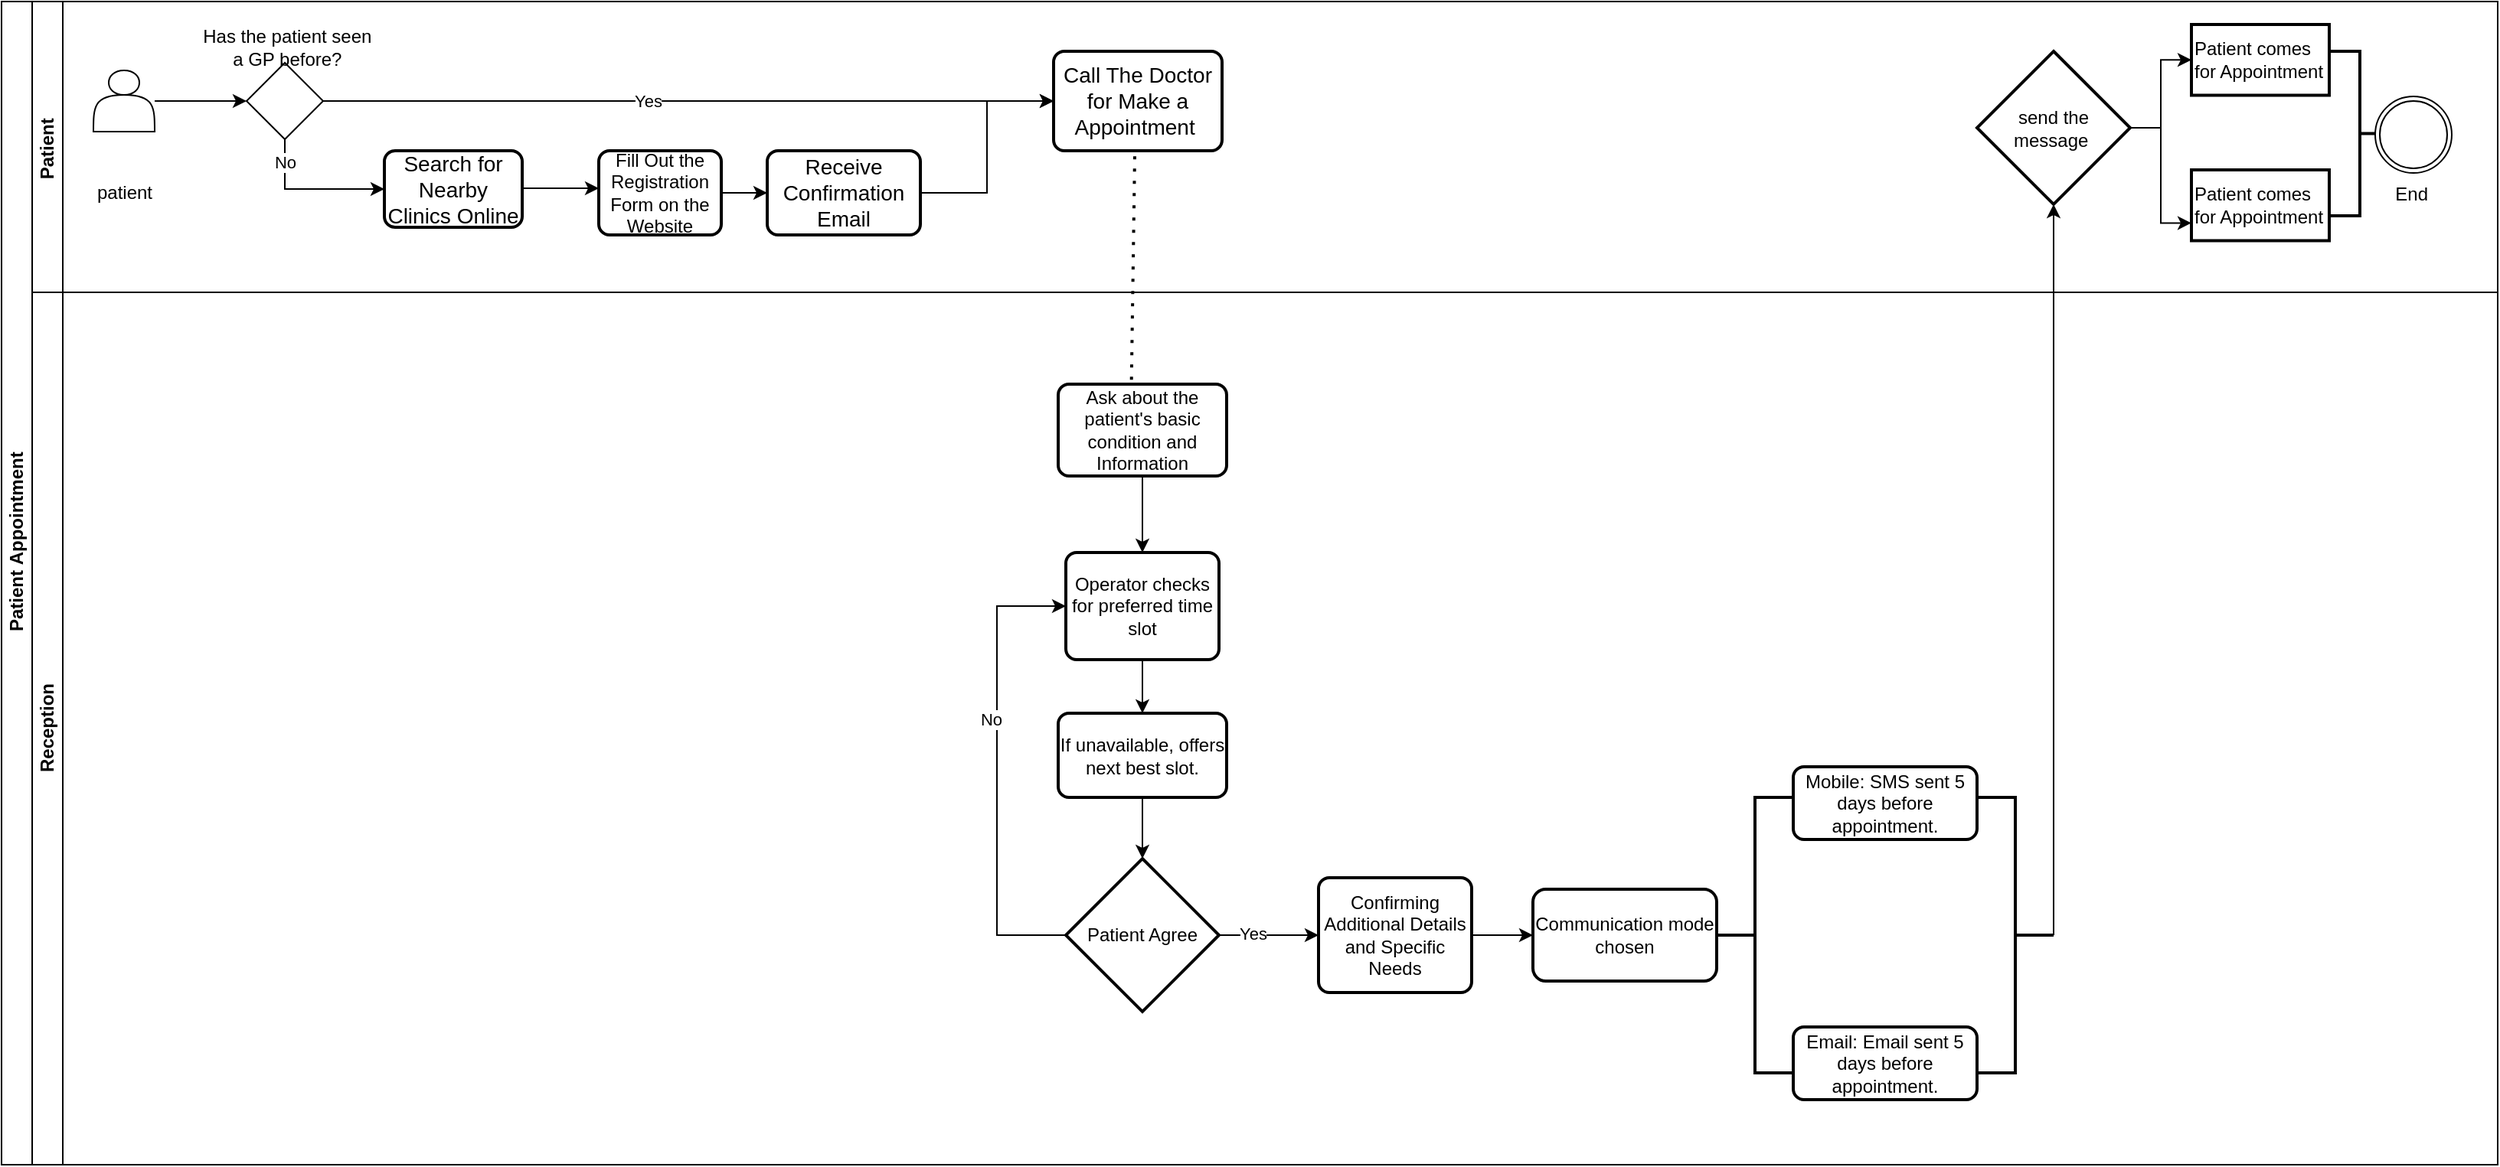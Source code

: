 <mxfile version="24.7.5">
  <diagram id="prtHgNgQTEPvFCAcTncT" name="Page-1">
    <mxGraphModel dx="1198" dy="778" grid="1" gridSize="10" guides="1" tooltips="1" connect="1" arrows="1" fold="1" page="1" pageScale="1" pageWidth="1654" pageHeight="2336" math="0" shadow="0">
      <root>
        <mxCell id="0" />
        <mxCell id="1" parent="0" />
        <mxCell id="dNxyNK7c78bLwvsdeMH5-19" value="&amp;nbsp; &amp;nbsp; &amp;nbsp; &amp;nbsp; &amp;nbsp; &amp;nbsp; &amp;nbsp; &amp;nbsp; &amp;nbsp;Patient&amp;nbsp;&lt;span style=&quot;background-color: initial;&quot;&gt;Appointment&amp;nbsp;&lt;/span&gt;" style="swimlane;html=1;childLayout=stackLayout;resizeParent=1;resizeParentMax=0;horizontal=0;startSize=20;horizontalStack=0;" parent="1" vertex="1">
          <mxGeometry x="20" y="100" width="1630" height="760" as="geometry" />
        </mxCell>
        <mxCell id="dNxyNK7c78bLwvsdeMH5-20" value="Patient&amp;nbsp;" style="swimlane;html=1;startSize=20;horizontal=0;" parent="dNxyNK7c78bLwvsdeMH5-19" vertex="1">
          <mxGeometry x="20" width="1610" height="190" as="geometry" />
        </mxCell>
        <mxCell id="UP25xcC5SBSHYGVBrl4b-18" style="edgeStyle=orthogonalEdgeStyle;rounded=0;orthogonalLoop=1;jettySize=auto;html=1;" edge="1" parent="dNxyNK7c78bLwvsdeMH5-20" source="UP25xcC5SBSHYGVBrl4b-8" target="UP25xcC5SBSHYGVBrl4b-17">
          <mxGeometry relative="1" as="geometry" />
        </mxCell>
        <mxCell id="UP25xcC5SBSHYGVBrl4b-8" value="" style="shape=actor;whiteSpace=wrap;html=1;" vertex="1" parent="dNxyNK7c78bLwvsdeMH5-20">
          <mxGeometry x="40" y="45" width="40" height="40" as="geometry" />
        </mxCell>
        <mxCell id="UP25xcC5SBSHYGVBrl4b-10" value="patient" style="text;html=1;align=center;verticalAlign=middle;resizable=0;points=[];autosize=1;strokeColor=none;fillColor=none;" vertex="1" parent="dNxyNK7c78bLwvsdeMH5-20">
          <mxGeometry x="30" y="110" width="60" height="30" as="geometry" />
        </mxCell>
        <mxCell id="UP25xcC5SBSHYGVBrl4b-25" style="edgeStyle=orthogonalEdgeStyle;rounded=0;orthogonalLoop=1;jettySize=auto;html=1;entryX=0;entryY=0.5;entryDx=0;entryDy=0;" edge="1" parent="dNxyNK7c78bLwvsdeMH5-20" source="UP25xcC5SBSHYGVBrl4b-17" target="UP25xcC5SBSHYGVBrl4b-13">
          <mxGeometry relative="1" as="geometry" />
        </mxCell>
        <mxCell id="UP25xcC5SBSHYGVBrl4b-26" value="Yes" style="edgeLabel;html=1;align=center;verticalAlign=middle;resizable=0;points=[];" vertex="1" connectable="0" parent="UP25xcC5SBSHYGVBrl4b-25">
          <mxGeometry x="-0.113" relative="1" as="geometry">
            <mxPoint as="offset" />
          </mxGeometry>
        </mxCell>
        <mxCell id="UP25xcC5SBSHYGVBrl4b-146" style="edgeStyle=orthogonalEdgeStyle;rounded=0;orthogonalLoop=1;jettySize=auto;html=1;entryX=0;entryY=0.5;entryDx=0;entryDy=0;" edge="1" parent="dNxyNK7c78bLwvsdeMH5-20" source="UP25xcC5SBSHYGVBrl4b-17" target="UP25xcC5SBSHYGVBrl4b-103">
          <mxGeometry relative="1" as="geometry">
            <Array as="points">
              <mxPoint x="165" y="123" />
            </Array>
          </mxGeometry>
        </mxCell>
        <mxCell id="UP25xcC5SBSHYGVBrl4b-147" value="No" style="edgeLabel;html=1;align=center;verticalAlign=middle;resizable=0;points=[];" vertex="1" connectable="0" parent="UP25xcC5SBSHYGVBrl4b-146">
          <mxGeometry x="-0.707" y="4" relative="1" as="geometry">
            <mxPoint x="-4" as="offset" />
          </mxGeometry>
        </mxCell>
        <mxCell id="UP25xcC5SBSHYGVBrl4b-17" value="" style="points=[[0.25,0.25,0],[0.5,0,0],[0.75,0.25,0],[1,0.5,0],[0.75,0.75,0],[0.5,1,0],[0.25,0.75,0],[0,0.5,0]];shape=mxgraph.bpmn.gateway2;html=1;verticalLabelPosition=bottom;labelBackgroundColor=#ffffff;verticalAlign=top;align=center;perimeter=rhombusPerimeter;outlineConnect=0;outline=none;symbol=none;" vertex="1" parent="dNxyNK7c78bLwvsdeMH5-20">
          <mxGeometry x="140" y="40" width="50" height="50" as="geometry" />
        </mxCell>
        <mxCell id="UP25xcC5SBSHYGVBrl4b-21" value="&lt;span style=&quot;text-wrap: nowrap; background-color: rgb(255, 255, 255);&quot;&gt;&amp;nbsp;Has the patient seen&lt;/span&gt;&lt;div style=&quot;text-wrap: nowrap;&quot;&gt;&amp;nbsp;a GP before?&lt;/div&gt;" style="text;html=1;align=center;verticalAlign=middle;whiteSpace=wrap;rounded=0;" vertex="1" parent="dNxyNK7c78bLwvsdeMH5-20">
          <mxGeometry x="100" y="15" width="130" height="30" as="geometry" />
        </mxCell>
        <mxCell id="UP25xcC5SBSHYGVBrl4b-13" value="&lt;font style=&quot;font-size: 14px;&quot;&gt;Call The Doctor for Make a Appointment&amp;nbsp;&lt;/font&gt;" style="rounded=1;whiteSpace=wrap;html=1;absoluteArcSize=1;arcSize=14;strokeWidth=2;" vertex="1" parent="dNxyNK7c78bLwvsdeMH5-20">
          <mxGeometry x="667" y="32.5" width="110" height="65" as="geometry" />
        </mxCell>
        <mxCell id="UP25xcC5SBSHYGVBrl4b-103" value="&lt;font style=&quot;font-size: 14px;&quot;&gt;Search for Nearby Clinics Online&lt;/font&gt;" style="rounded=1;whiteSpace=wrap;html=1;absoluteArcSize=1;arcSize=14;strokeWidth=2;" vertex="1" parent="dNxyNK7c78bLwvsdeMH5-20">
          <mxGeometry x="230" y="97.5" width="90" height="50" as="geometry" />
        </mxCell>
        <mxCell id="UP25xcC5SBSHYGVBrl4b-149" style="edgeStyle=orthogonalEdgeStyle;rounded=0;orthogonalLoop=1;jettySize=auto;html=1;" edge="1" parent="dNxyNK7c78bLwvsdeMH5-20" source="UP25xcC5SBSHYGVBrl4b-104" target="UP25xcC5SBSHYGVBrl4b-148">
          <mxGeometry relative="1" as="geometry" />
        </mxCell>
        <mxCell id="UP25xcC5SBSHYGVBrl4b-104" value="&lt;font style=&quot;font-size: 12px;&quot;&gt;Fill Out the Registration Form on the Website&lt;/font&gt;" style="rounded=1;whiteSpace=wrap;html=1;absoluteArcSize=1;arcSize=14;strokeWidth=2;" vertex="1" parent="dNxyNK7c78bLwvsdeMH5-20">
          <mxGeometry x="370" y="97.5" width="80" height="55" as="geometry" />
        </mxCell>
        <mxCell id="UP25xcC5SBSHYGVBrl4b-145" style="edgeStyle=orthogonalEdgeStyle;rounded=0;orthogonalLoop=1;jettySize=auto;html=1;" edge="1" parent="dNxyNK7c78bLwvsdeMH5-20" source="UP25xcC5SBSHYGVBrl4b-103">
          <mxGeometry relative="1" as="geometry">
            <mxPoint x="370" y="122" as="targetPoint" />
          </mxGeometry>
        </mxCell>
        <mxCell id="UP25xcC5SBSHYGVBrl4b-150" style="edgeStyle=orthogonalEdgeStyle;rounded=0;orthogonalLoop=1;jettySize=auto;html=1;" edge="1" parent="dNxyNK7c78bLwvsdeMH5-20" source="UP25xcC5SBSHYGVBrl4b-148" target="UP25xcC5SBSHYGVBrl4b-13">
          <mxGeometry relative="1" as="geometry" />
        </mxCell>
        <mxCell id="UP25xcC5SBSHYGVBrl4b-148" value="&lt;font style=&quot;font-size: 14px;&quot;&gt;Receive Confirmation Email&lt;/font&gt;" style="rounded=1;whiteSpace=wrap;html=1;absoluteArcSize=1;arcSize=14;strokeWidth=2;" vertex="1" parent="dNxyNK7c78bLwvsdeMH5-20">
          <mxGeometry x="480" y="97.5" width="100" height="55" as="geometry" />
        </mxCell>
        <mxCell id="UP25xcC5SBSHYGVBrl4b-154" value="" style="endArrow=none;dashed=1;html=1;dashPattern=1 3;strokeWidth=2;rounded=0;exitX=0.435;exitY=-0.048;exitDx=0;exitDy=0;exitPerimeter=0;" edge="1" parent="dNxyNK7c78bLwvsdeMH5-20" source="UP25xcC5SBSHYGVBrl4b-151">
          <mxGeometry width="50" height="50" relative="1" as="geometry">
            <mxPoint x="670" y="150" as="sourcePoint" />
            <mxPoint x="720" y="100" as="targetPoint" />
          </mxGeometry>
        </mxCell>
        <mxCell id="UP25xcC5SBSHYGVBrl4b-190" value="Patient comes for Appointment" style="whiteSpace=wrap;html=1;align=left;strokeWidth=2;pointerEvents=1;" vertex="1" parent="dNxyNK7c78bLwvsdeMH5-20">
          <mxGeometry x="1410" y="15" width="90" height="46.25" as="geometry" />
        </mxCell>
        <mxCell id="UP25xcC5SBSHYGVBrl4b-192" value="Patient comes for Appointment" style="whiteSpace=wrap;html=1;align=left;strokeWidth=2;pointerEvents=1;" vertex="1" parent="dNxyNK7c78bLwvsdeMH5-20">
          <mxGeometry x="1410" y="110" width="90" height="46.25" as="geometry" />
        </mxCell>
        <mxCell id="UP25xcC5SBSHYGVBrl4b-197" style="edgeStyle=orthogonalEdgeStyle;rounded=0;orthogonalLoop=1;jettySize=auto;html=1;" edge="1" parent="dNxyNK7c78bLwvsdeMH5-20" source="UP25xcC5SBSHYGVBrl4b-195" target="UP25xcC5SBSHYGVBrl4b-190">
          <mxGeometry relative="1" as="geometry" />
        </mxCell>
        <mxCell id="UP25xcC5SBSHYGVBrl4b-198" style="edgeStyle=orthogonalEdgeStyle;rounded=0;orthogonalLoop=1;jettySize=auto;html=1;entryX=0;entryY=0.75;entryDx=0;entryDy=0;" edge="1" parent="dNxyNK7c78bLwvsdeMH5-20" source="UP25xcC5SBSHYGVBrl4b-195" target="UP25xcC5SBSHYGVBrl4b-192">
          <mxGeometry relative="1" as="geometry" />
        </mxCell>
        <mxCell id="UP25xcC5SBSHYGVBrl4b-195" value="send the message&amp;nbsp;" style="strokeWidth=2;html=1;shape=mxgraph.flowchart.decision;whiteSpace=wrap;" vertex="1" parent="dNxyNK7c78bLwvsdeMH5-20">
          <mxGeometry x="1270" y="32.5" width="100" height="100" as="geometry" />
        </mxCell>
        <mxCell id="UP25xcC5SBSHYGVBrl4b-199" value="" style="strokeWidth=2;html=1;shape=mxgraph.flowchart.annotation_2;align=left;labelPosition=right;pointerEvents=1;direction=west;" vertex="1" parent="dNxyNK7c78bLwvsdeMH5-20">
          <mxGeometry x="1500" y="32.5" width="40" height="107.5" as="geometry" />
        </mxCell>
        <mxCell id="UP25xcC5SBSHYGVBrl4b-200" value="End&amp;nbsp;" style="points=[[0.145,0.145,0],[0.5,0,0],[0.855,0.145,0],[1,0.5,0],[0.855,0.855,0],[0.5,1,0],[0.145,0.855,0],[0,0.5,0]];shape=mxgraph.bpmn.event;html=1;verticalLabelPosition=bottom;labelBackgroundColor=#ffffff;verticalAlign=top;align=center;perimeter=ellipsePerimeter;outlineConnect=0;aspect=fixed;outline=throwing;symbol=general;" vertex="1" parent="dNxyNK7c78bLwvsdeMH5-20">
          <mxGeometry x="1530" y="62" width="50" height="50" as="geometry" />
        </mxCell>
        <mxCell id="dNxyNK7c78bLwvsdeMH5-21" value="Reception" style="swimlane;html=1;startSize=20;horizontal=0;" parent="dNxyNK7c78bLwvsdeMH5-19" vertex="1">
          <mxGeometry x="20" y="190" width="1610" height="570" as="geometry" />
        </mxCell>
        <mxCell id="UP25xcC5SBSHYGVBrl4b-155" style="edgeStyle=orthogonalEdgeStyle;rounded=0;orthogonalLoop=1;jettySize=auto;html=1;" edge="1" parent="dNxyNK7c78bLwvsdeMH5-21" source="UP25xcC5SBSHYGVBrl4b-151" target="UP25xcC5SBSHYGVBrl4b-153">
          <mxGeometry relative="1" as="geometry" />
        </mxCell>
        <mxCell id="UP25xcC5SBSHYGVBrl4b-151" value="Ask about the patient&#39;s basic condition and Information" style="rounded=1;whiteSpace=wrap;html=1;absoluteArcSize=1;arcSize=14;strokeWidth=2;" vertex="1" parent="dNxyNK7c78bLwvsdeMH5-21">
          <mxGeometry x="670" y="60" width="110" height="60" as="geometry" />
        </mxCell>
        <mxCell id="UP25xcC5SBSHYGVBrl4b-170" style="edgeStyle=orthogonalEdgeStyle;rounded=0;orthogonalLoop=1;jettySize=auto;html=1;entryX=0.5;entryY=0;entryDx=0;entryDy=0;" edge="1" parent="dNxyNK7c78bLwvsdeMH5-21" source="UP25xcC5SBSHYGVBrl4b-153" target="UP25xcC5SBSHYGVBrl4b-156">
          <mxGeometry relative="1" as="geometry" />
        </mxCell>
        <mxCell id="UP25xcC5SBSHYGVBrl4b-153" value="Operator checks for preferred time slot" style="rounded=1;whiteSpace=wrap;html=1;absoluteArcSize=1;arcSize=14;strokeWidth=2;" vertex="1" parent="dNxyNK7c78bLwvsdeMH5-21">
          <mxGeometry x="675" y="170" width="100" height="70" as="geometry" />
        </mxCell>
        <mxCell id="UP25xcC5SBSHYGVBrl4b-156" value="If unavailable, offers next best slot." style="rounded=1;whiteSpace=wrap;html=1;absoluteArcSize=1;arcSize=14;strokeWidth=2;" vertex="1" parent="dNxyNK7c78bLwvsdeMH5-21">
          <mxGeometry x="670" y="275" width="110" height="55" as="geometry" />
        </mxCell>
        <mxCell id="UP25xcC5SBSHYGVBrl4b-173" style="edgeStyle=orthogonalEdgeStyle;rounded=0;orthogonalLoop=1;jettySize=auto;html=1;entryX=0;entryY=0.5;entryDx=0;entryDy=0;exitX=0;exitY=0.5;exitDx=0;exitDy=0;exitPerimeter=0;" edge="1" parent="dNxyNK7c78bLwvsdeMH5-21" source="UP25xcC5SBSHYGVBrl4b-158" target="UP25xcC5SBSHYGVBrl4b-153">
          <mxGeometry relative="1" as="geometry">
            <Array as="points">
              <mxPoint x="630" y="420" />
              <mxPoint x="630" y="205" />
            </Array>
          </mxGeometry>
        </mxCell>
        <mxCell id="UP25xcC5SBSHYGVBrl4b-174" value="No" style="edgeLabel;html=1;align=center;verticalAlign=middle;resizable=0;points=[];" vertex="1" connectable="0" parent="UP25xcC5SBSHYGVBrl4b-173">
          <mxGeometry x="0.224" y="4" relative="1" as="geometry">
            <mxPoint as="offset" />
          </mxGeometry>
        </mxCell>
        <mxCell id="UP25xcC5SBSHYGVBrl4b-158" value="Patient Agree" style="strokeWidth=2;html=1;shape=mxgraph.flowchart.decision;whiteSpace=wrap;" vertex="1" parent="dNxyNK7c78bLwvsdeMH5-21">
          <mxGeometry x="675" y="370" width="100" height="100" as="geometry" />
        </mxCell>
        <mxCell id="UP25xcC5SBSHYGVBrl4b-159" style="edgeStyle=orthogonalEdgeStyle;rounded=0;orthogonalLoop=1;jettySize=auto;html=1;entryX=0.5;entryY=0;entryDx=0;entryDy=0;entryPerimeter=0;" edge="1" parent="dNxyNK7c78bLwvsdeMH5-21" source="UP25xcC5SBSHYGVBrl4b-156" target="UP25xcC5SBSHYGVBrl4b-158">
          <mxGeometry relative="1" as="geometry" />
        </mxCell>
        <mxCell id="UP25xcC5SBSHYGVBrl4b-166" value="" style="edgeStyle=orthogonalEdgeStyle;rounded=0;orthogonalLoop=1;jettySize=auto;html=1;" edge="1" parent="dNxyNK7c78bLwvsdeMH5-21" source="UP25xcC5SBSHYGVBrl4b-163" target="UP25xcC5SBSHYGVBrl4b-165">
          <mxGeometry relative="1" as="geometry" />
        </mxCell>
        <mxCell id="UP25xcC5SBSHYGVBrl4b-165" value="Communication mode chosen" style="whiteSpace=wrap;html=1;rounded=1;arcSize=14;strokeWidth=2;" vertex="1" parent="dNxyNK7c78bLwvsdeMH5-21">
          <mxGeometry x="980" y="390" width="120" height="60" as="geometry" />
        </mxCell>
        <mxCell id="UP25xcC5SBSHYGVBrl4b-167" value="" style="strokeWidth=2;html=1;shape=mxgraph.flowchart.annotation_2;align=left;labelPosition=right;pointerEvents=1;" vertex="1" parent="dNxyNK7c78bLwvsdeMH5-21">
          <mxGeometry x="1100" y="330" width="50" height="180" as="geometry" />
        </mxCell>
        <mxCell id="UP25xcC5SBSHYGVBrl4b-171" value="" style="edgeStyle=orthogonalEdgeStyle;rounded=0;orthogonalLoop=1;jettySize=auto;html=1;" edge="1" parent="dNxyNK7c78bLwvsdeMH5-21" source="UP25xcC5SBSHYGVBrl4b-158" target="UP25xcC5SBSHYGVBrl4b-163">
          <mxGeometry relative="1" as="geometry">
            <mxPoint x="1250" y="495" as="targetPoint" />
            <mxPoint x="960" y="618" as="sourcePoint" />
          </mxGeometry>
        </mxCell>
        <mxCell id="UP25xcC5SBSHYGVBrl4b-172" value="Yes" style="edgeLabel;html=1;align=center;verticalAlign=middle;resizable=0;points=[];" vertex="1" connectable="0" parent="UP25xcC5SBSHYGVBrl4b-171">
          <mxGeometry x="-0.323" y="1" relative="1" as="geometry">
            <mxPoint as="offset" />
          </mxGeometry>
        </mxCell>
        <mxCell id="UP25xcC5SBSHYGVBrl4b-163" value="Confirming Additional Details and Specific Needs" style="rounded=1;whiteSpace=wrap;html=1;absoluteArcSize=1;arcSize=14;strokeWidth=2;" vertex="1" parent="dNxyNK7c78bLwvsdeMH5-21">
          <mxGeometry x="840" y="382.5" width="100" height="75" as="geometry" />
        </mxCell>
        <mxCell id="UP25xcC5SBSHYGVBrl4b-178" value="Mobile: SMS sent 5 days before appointment." style="rounded=1;whiteSpace=wrap;html=1;absoluteArcSize=1;arcSize=14;strokeWidth=2;" vertex="1" parent="dNxyNK7c78bLwvsdeMH5-21">
          <mxGeometry x="1150" y="310" width="120" height="47.5" as="geometry" />
        </mxCell>
        <mxCell id="UP25xcC5SBSHYGVBrl4b-179" value="Email: Email sent 5 days before appointment." style="rounded=1;whiteSpace=wrap;html=1;absoluteArcSize=1;arcSize=14;strokeWidth=2;" vertex="1" parent="dNxyNK7c78bLwvsdeMH5-21">
          <mxGeometry x="1150" y="480" width="120" height="47.5" as="geometry" />
        </mxCell>
        <mxCell id="UP25xcC5SBSHYGVBrl4b-186" value="" style="strokeWidth=2;html=1;shape=mxgraph.flowchart.annotation_2;align=left;labelPosition=right;pointerEvents=1;direction=west;" vertex="1" parent="dNxyNK7c78bLwvsdeMH5-21">
          <mxGeometry x="1270" y="330" width="50" height="180" as="geometry" />
        </mxCell>
        <mxCell id="UP25xcC5SBSHYGVBrl4b-196" style="edgeStyle=orthogonalEdgeStyle;rounded=0;orthogonalLoop=1;jettySize=auto;html=1;entryX=0.5;entryY=1;entryDx=0;entryDy=0;entryPerimeter=0;exitX=0;exitY=0.5;exitDx=0;exitDy=0;exitPerimeter=0;" edge="1" parent="dNxyNK7c78bLwvsdeMH5-19" source="UP25xcC5SBSHYGVBrl4b-186" target="UP25xcC5SBSHYGVBrl4b-195">
          <mxGeometry relative="1" as="geometry">
            <Array as="points">
              <mxPoint x="1340" y="132" />
            </Array>
          </mxGeometry>
        </mxCell>
      </root>
    </mxGraphModel>
  </diagram>
</mxfile>
